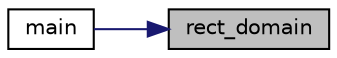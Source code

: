digraph "rect_domain"
{
 // LATEX_PDF_SIZE
  edge [fontname="Helvetica",fontsize="10",labelfontname="Helvetica",labelfontsize="10"];
  node [fontname="Helvetica",fontsize="10",shape=record];
  rankdir="RL";
  Node1 [label="rect_domain",height=0.2,width=0.4,color="black", fillcolor="grey75", style="filled", fontcolor="black",tooltip="This function calculates a grid of complex points in the complex plane."];
  Node1 -> Node2 [dir="back",color="midnightblue",fontsize="10",style="solid",fontname="Helvetica"];
  Node2 [label="main",height=0.2,width=0.4,color="black", fillcolor="white", style="filled",URL="$_testing_2main_8cpp.html#a0ddf1224851353fc92bfbff6f499fa97",tooltip=" "];
}
